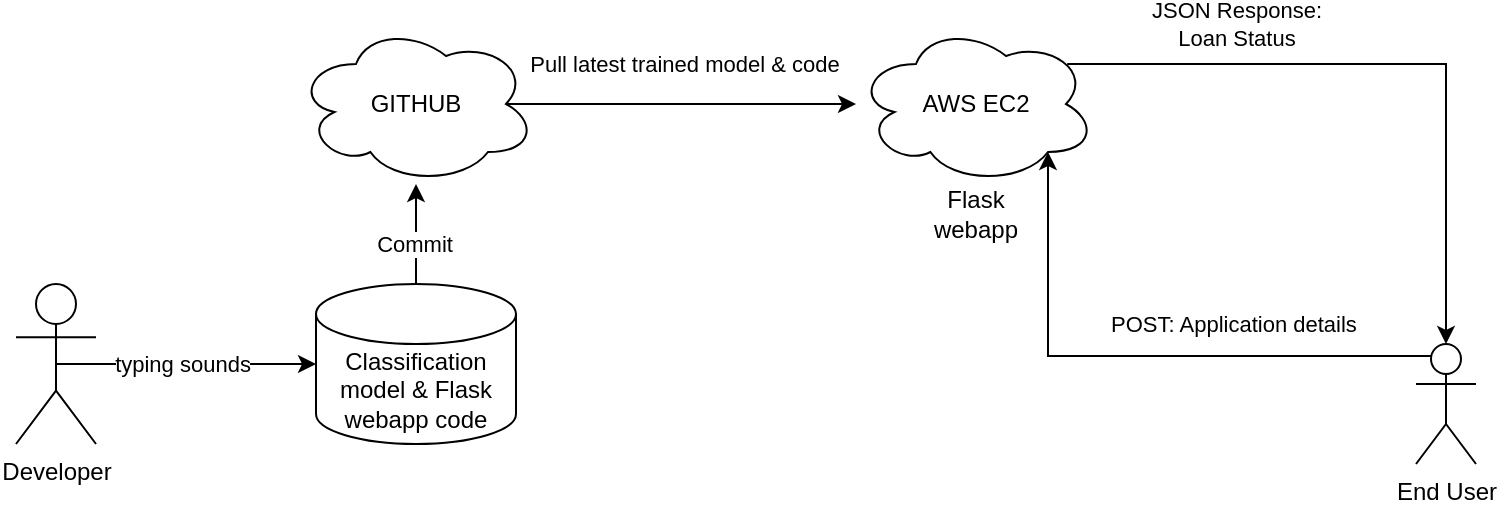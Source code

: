 <mxfile version="20.3.7" type="device"><diagram id="hAaGA69Hq-8rRIFMSYVS" name="Page-1"><mxGraphModel dx="982" dy="530" grid="1" gridSize="10" guides="1" tooltips="1" connect="1" arrows="1" fold="1" page="1" pageScale="1" pageWidth="850" pageHeight="1100" math="0" shadow="0"><root><mxCell id="0"/><mxCell id="1" parent="0"/><mxCell id="g5SUJCjva3TqcHM8xj1Y-5" style="edgeStyle=orthogonalEdgeStyle;rounded=0;orthogonalLoop=1;jettySize=auto;html=1;exitX=0.875;exitY=0.5;exitDx=0;exitDy=0;exitPerimeter=0;" edge="1" parent="1" source="g5SUJCjva3TqcHM8xj1Y-1" target="g5SUJCjva3TqcHM8xj1Y-4"><mxGeometry relative="1" as="geometry"/></mxCell><mxCell id="g5SUJCjva3TqcHM8xj1Y-16" value="Pull latest trained model &amp;amp; code" style="edgeLabel;html=1;align=center;verticalAlign=middle;resizable=0;points=[];" vertex="1" connectable="0" parent="g5SUJCjva3TqcHM8xj1Y-5"><mxGeometry x="0.143" y="-1" relative="1" as="geometry"><mxPoint x="-11" y="-21" as="offset"/></mxGeometry></mxCell><mxCell id="g5SUJCjva3TqcHM8xj1Y-1" value="GITHUB" style="ellipse;shape=cloud;whiteSpace=wrap;html=1;" vertex="1" parent="1"><mxGeometry x="210" y="190" width="120" height="80" as="geometry"/></mxCell><mxCell id="g5SUJCjva3TqcHM8xj1Y-3" style="edgeStyle=orthogonalEdgeStyle;rounded=0;orthogonalLoop=1;jettySize=auto;html=1;exitX=0.5;exitY=0.5;exitDx=0;exitDy=0;exitPerimeter=0;entryX=0;entryY=0.5;entryDx=0;entryDy=0;entryPerimeter=0;" edge="1" parent="1" source="g5SUJCjva3TqcHM8xj1Y-2" target="g5SUJCjva3TqcHM8xj1Y-13"><mxGeometry relative="1" as="geometry"/></mxCell><mxCell id="g5SUJCjva3TqcHM8xj1Y-15" value="typing sounds" style="edgeLabel;html=1;align=center;verticalAlign=middle;resizable=0;points=[];" vertex="1" connectable="0" parent="g5SUJCjva3TqcHM8xj1Y-3"><mxGeometry x="0.236" y="-4" relative="1" as="geometry"><mxPoint x="-18" y="-4" as="offset"/></mxGeometry></mxCell><mxCell id="g5SUJCjva3TqcHM8xj1Y-2" value="Developer" style="shape=umlActor;verticalLabelPosition=bottom;verticalAlign=top;html=1;outlineConnect=0;" vertex="1" parent="1"><mxGeometry x="70" y="320" width="40" height="80" as="geometry"/></mxCell><mxCell id="g5SUJCjva3TqcHM8xj1Y-10" style="edgeStyle=orthogonalEdgeStyle;rounded=0;orthogonalLoop=1;jettySize=auto;html=1;exitX=0.88;exitY=0.25;exitDx=0;exitDy=0;exitPerimeter=0;entryX=0.5;entryY=0;entryDx=0;entryDy=0;entryPerimeter=0;" edge="1" parent="1" source="g5SUJCjva3TqcHM8xj1Y-4" target="g5SUJCjva3TqcHM8xj1Y-7"><mxGeometry relative="1" as="geometry"/></mxCell><mxCell id="g5SUJCjva3TqcHM8xj1Y-11" value="JSON Response:&lt;br&gt;Loan Status" style="edgeLabel;html=1;align=center;verticalAlign=middle;resizable=0;points=[];" vertex="1" connectable="0" parent="g5SUJCjva3TqcHM8xj1Y-10"><mxGeometry x="0.309" y="-2" relative="1" as="geometry"><mxPoint x="-103" y="-46" as="offset"/></mxGeometry></mxCell><mxCell id="g5SUJCjva3TqcHM8xj1Y-4" value="AWS EC2" style="ellipse;shape=cloud;whiteSpace=wrap;html=1;" vertex="1" parent="1"><mxGeometry x="490" y="190" width="120" height="80" as="geometry"/></mxCell><mxCell id="g5SUJCjva3TqcHM8xj1Y-6" value="Flask webapp" style="text;html=1;strokeColor=none;fillColor=none;align=center;verticalAlign=middle;whiteSpace=wrap;rounded=0;" vertex="1" parent="1"><mxGeometry x="520" y="270" width="60" height="30" as="geometry"/></mxCell><mxCell id="g5SUJCjva3TqcHM8xj1Y-8" style="edgeStyle=orthogonalEdgeStyle;rounded=0;orthogonalLoop=1;jettySize=auto;html=1;exitX=0.25;exitY=0.1;exitDx=0;exitDy=0;exitPerimeter=0;entryX=0.8;entryY=0.8;entryDx=0;entryDy=0;entryPerimeter=0;" edge="1" parent="1" source="g5SUJCjva3TqcHM8xj1Y-7" target="g5SUJCjva3TqcHM8xj1Y-4"><mxGeometry relative="1" as="geometry"/></mxCell><mxCell id="g5SUJCjva3TqcHM8xj1Y-9" value="POST: Application details&amp;nbsp;" style="edgeLabel;html=1;align=center;verticalAlign=middle;resizable=0;points=[];" vertex="1" connectable="0" parent="g5SUJCjva3TqcHM8xj1Y-8"><mxGeometry x="-0.129" y="-1" relative="1" as="geometry"><mxPoint x="30" y="-15" as="offset"/></mxGeometry></mxCell><mxCell id="g5SUJCjva3TqcHM8xj1Y-7" value="End User" style="shape=umlActor;verticalLabelPosition=bottom;verticalAlign=top;html=1;outlineConnect=0;" vertex="1" parent="1"><mxGeometry x="770" y="350" width="30" height="60" as="geometry"/></mxCell><mxCell id="g5SUJCjva3TqcHM8xj1Y-14" style="edgeStyle=orthogonalEdgeStyle;rounded=0;orthogonalLoop=1;jettySize=auto;html=1;exitX=0.5;exitY=0;exitDx=0;exitDy=0;exitPerimeter=0;" edge="1" parent="1" source="g5SUJCjva3TqcHM8xj1Y-13" target="g5SUJCjva3TqcHM8xj1Y-1"><mxGeometry relative="1" as="geometry"/></mxCell><mxCell id="g5SUJCjva3TqcHM8xj1Y-17" value="Commit" style="edgeLabel;html=1;align=center;verticalAlign=middle;resizable=0;points=[];" vertex="1" connectable="0" parent="g5SUJCjva3TqcHM8xj1Y-14"><mxGeometry x="-0.207" y="1" relative="1" as="geometry"><mxPoint as="offset"/></mxGeometry></mxCell><mxCell id="g5SUJCjva3TqcHM8xj1Y-13" value="Classification model &amp;amp; Flask webapp code" style="shape=cylinder3;whiteSpace=wrap;html=1;boundedLbl=1;backgroundOutline=1;size=15;" vertex="1" parent="1"><mxGeometry x="220" y="320" width="100" height="80" as="geometry"/></mxCell></root></mxGraphModel></diagram></mxfile>